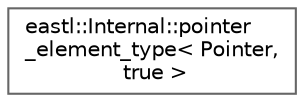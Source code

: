 digraph "类继承关系图"
{
 // LATEX_PDF_SIZE
  bgcolor="transparent";
  edge [fontname=Helvetica,fontsize=10,labelfontname=Helvetica,labelfontsize=10];
  node [fontname=Helvetica,fontsize=10,shape=box,height=0.2,width=0.4];
  rankdir="LR";
  Node0 [id="Node000000",label="eastl::Internal::pointer\l_element_type\< Pointer,\l true \>",height=0.2,width=0.4,color="grey40", fillcolor="white", style="filled",URL="$structeastl_1_1_internal_1_1pointer__element__type_3_01_pointer_00_01true_01_4.html",tooltip=" "];
}
